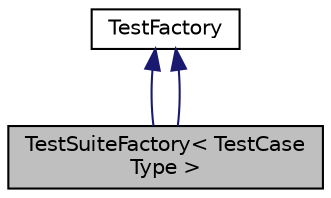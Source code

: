 digraph "TestSuiteFactory&lt; TestCaseType &gt;"
{
  edge [fontname="Helvetica",fontsize="10",labelfontname="Helvetica",labelfontsize="10"];
  node [fontname="Helvetica",fontsize="10",shape=record];
  Node1 [label="TestSuiteFactory\< TestCase\lType \>",height=0.2,width=0.4,color="black", fillcolor="grey75", style="filled", fontcolor="black"];
  Node2 -> Node1 [dir="back",color="midnightblue",fontsize="10",style="solid",fontname="Helvetica"];
  Node2 [label="TestFactory",height=0.2,width=0.4,color="black", fillcolor="white", style="filled",URL="$class_test_factory.html",tooltip="Abstract Test factory. "];
  Node2 -> Node1 [dir="back",color="midnightblue",fontsize="10",style="solid",fontname="Helvetica"];
}
